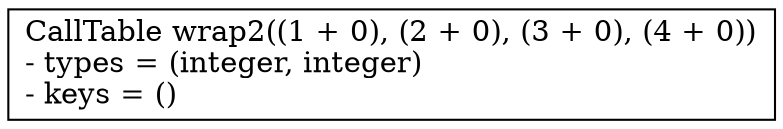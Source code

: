 digraph G {
    node0 [shape = record, label="CallTable wrap2((1 + 0), (2 + 0), (3 + 0), (4 + 0))\l- types = (integer, integer)\l- keys = ()\l"]
}
